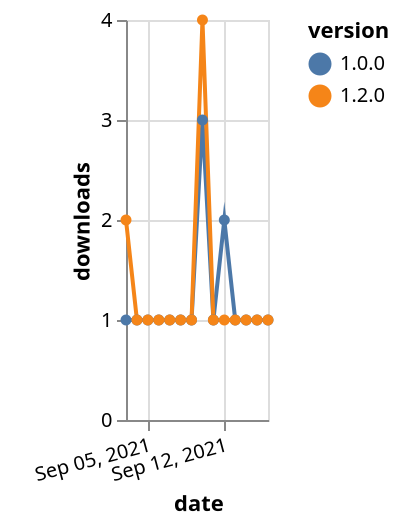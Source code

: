 {"$schema": "https://vega.github.io/schema/vega-lite/v5.json", "description": "A simple bar chart with embedded data.", "data": {"values": [{"date": "2021-09-03", "total": 197, "delta": 1, "version": "1.0.0"}, {"date": "2021-09-04", "total": 198, "delta": 1, "version": "1.0.0"}, {"date": "2021-09-05", "total": 199, "delta": 1, "version": "1.0.0"}, {"date": "2021-09-06", "total": 200, "delta": 1, "version": "1.0.0"}, {"date": "2021-09-07", "total": 201, "delta": 1, "version": "1.0.0"}, {"date": "2021-09-08", "total": 202, "delta": 1, "version": "1.0.0"}, {"date": "2021-09-09", "total": 203, "delta": 1, "version": "1.0.0"}, {"date": "2021-09-10", "total": 206, "delta": 3, "version": "1.0.0"}, {"date": "2021-09-11", "total": 207, "delta": 1, "version": "1.0.0"}, {"date": "2021-09-12", "total": 209, "delta": 2, "version": "1.0.0"}, {"date": "2021-09-13", "total": 210, "delta": 1, "version": "1.0.0"}, {"date": "2021-09-14", "total": 211, "delta": 1, "version": "1.0.0"}, {"date": "2021-09-15", "total": 212, "delta": 1, "version": "1.0.0"}, {"date": "2021-09-16", "total": 213, "delta": 1, "version": "1.0.0"}, {"date": "2021-09-03", "total": 118, "delta": 2, "version": "1.2.0"}, {"date": "2021-09-04", "total": 119, "delta": 1, "version": "1.2.0"}, {"date": "2021-09-05", "total": 120, "delta": 1, "version": "1.2.0"}, {"date": "2021-09-06", "total": 121, "delta": 1, "version": "1.2.0"}, {"date": "2021-09-07", "total": 122, "delta": 1, "version": "1.2.0"}, {"date": "2021-09-08", "total": 123, "delta": 1, "version": "1.2.0"}, {"date": "2021-09-09", "total": 124, "delta": 1, "version": "1.2.0"}, {"date": "2021-09-10", "total": 128, "delta": 4, "version": "1.2.0"}, {"date": "2021-09-11", "total": 129, "delta": 1, "version": "1.2.0"}, {"date": "2021-09-12", "total": 130, "delta": 1, "version": "1.2.0"}, {"date": "2021-09-13", "total": 131, "delta": 1, "version": "1.2.0"}, {"date": "2021-09-14", "total": 132, "delta": 1, "version": "1.2.0"}, {"date": "2021-09-15", "total": 133, "delta": 1, "version": "1.2.0"}, {"date": "2021-09-16", "total": 134, "delta": 1, "version": "1.2.0"}]}, "width": "container", "mark": {"type": "line", "point": {"filled": true}}, "encoding": {"x": {"field": "date", "type": "temporal", "timeUnit": "yearmonthdate", "title": "date", "axis": {"labelAngle": -15}}, "y": {"field": "delta", "type": "quantitative", "title": "downloads"}, "color": {"field": "version", "type": "nominal"}, "tooltip": {"field": "delta"}}}